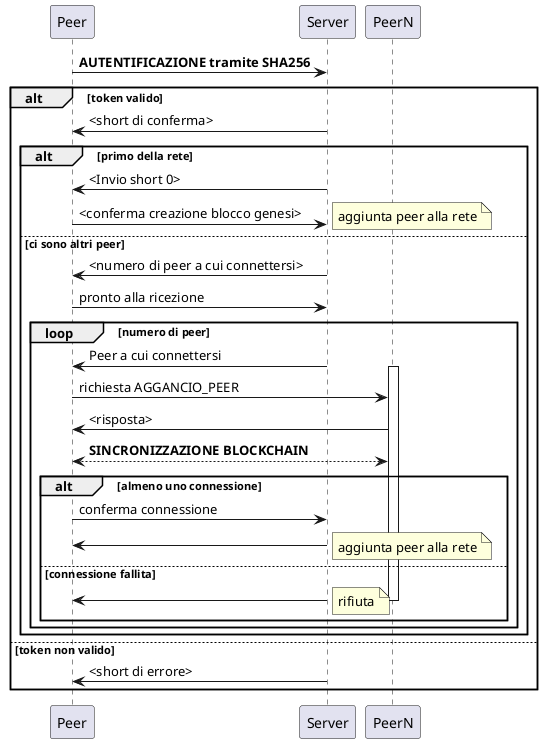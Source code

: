 @startuml
Peer -> Server: **AUTENTIFICAZIONE tramite SHA256**
alt token valido
  Server -> Peer: <short di conferma>
  alt primo della rete
    Server -> Peer: <Invio short 0>
    Peer -> Server: <conferma creazione blocco genesi>
    note right
      aggiunta peer alla rete
    end note
  else ci sono altri peer
    Server -> Peer: <numero di peer a cui connettersi>
    Peer -> Server: pronto alla ricezione
    loop numero di peer
      Server -> Peer: Peer a cui connettersi
      activate PeerN
      Peer -> PeerN: richiesta AGGANCIO_PEER
      PeerN -> Peer: <risposta>
      Peer <--> PeerN: **SINCRONIZZAZIONE BLOCKCHAIN**
      alt almeno uno connessione
        Peer -> Server: conferma connessione
        Server -> Peer
        note right: aggiunta peer alla rete
        else connessione fallita
          Server -> Peer
          note right: rifiuta
      deactivate PeerN
        end
      end
  end
else token non valido
  Server -> Peer: <short di errore>
end
@enduml
